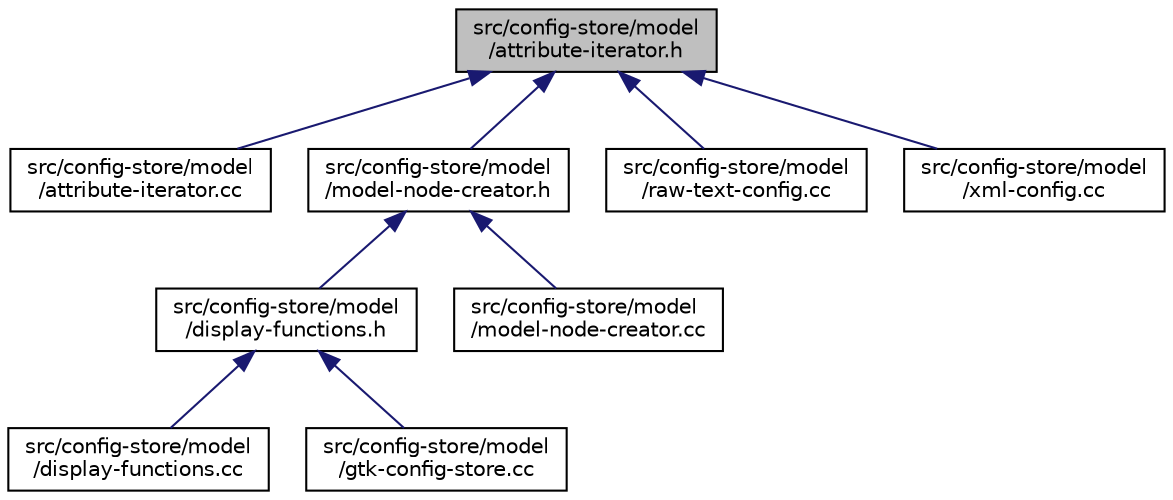 digraph "src/config-store/model/attribute-iterator.h"
{
 // LATEX_PDF_SIZE
  edge [fontname="Helvetica",fontsize="10",labelfontname="Helvetica",labelfontsize="10"];
  node [fontname="Helvetica",fontsize="10",shape=record];
  Node1 [label="src/config-store/model\l/attribute-iterator.h",height=0.2,width=0.4,color="black", fillcolor="grey75", style="filled", fontcolor="black",tooltip=" "];
  Node1 -> Node2 [dir="back",color="midnightblue",fontsize="10",style="solid",fontname="Helvetica"];
  Node2 [label="src/config-store/model\l/attribute-iterator.cc",height=0.2,width=0.4,color="black", fillcolor="white", style="filled",URL="$attribute-iterator_8cc.html",tooltip=" "];
  Node1 -> Node3 [dir="back",color="midnightblue",fontsize="10",style="solid",fontname="Helvetica"];
  Node3 [label="src/config-store/model\l/model-node-creator.h",height=0.2,width=0.4,color="black", fillcolor="white", style="filled",URL="$model-node-creator_8h.html",tooltip=" "];
  Node3 -> Node4 [dir="back",color="midnightblue",fontsize="10",style="solid",fontname="Helvetica"];
  Node4 [label="src/config-store/model\l/display-functions.h",height=0.2,width=0.4,color="black", fillcolor="white", style="filled",URL="$display-functions_8h.html",tooltip=" "];
  Node4 -> Node5 [dir="back",color="midnightblue",fontsize="10",style="solid",fontname="Helvetica"];
  Node5 [label="src/config-store/model\l/display-functions.cc",height=0.2,width=0.4,color="black", fillcolor="white", style="filled",URL="$display-functions_8cc.html",tooltip=" "];
  Node4 -> Node6 [dir="back",color="midnightblue",fontsize="10",style="solid",fontname="Helvetica"];
  Node6 [label="src/config-store/model\l/gtk-config-store.cc",height=0.2,width=0.4,color="black", fillcolor="white", style="filled",URL="$gtk-config-store_8cc.html",tooltip=" "];
  Node3 -> Node7 [dir="back",color="midnightblue",fontsize="10",style="solid",fontname="Helvetica"];
  Node7 [label="src/config-store/model\l/model-node-creator.cc",height=0.2,width=0.4,color="black", fillcolor="white", style="filled",URL="$model-node-creator_8cc.html",tooltip=" "];
  Node1 -> Node8 [dir="back",color="midnightblue",fontsize="10",style="solid",fontname="Helvetica"];
  Node8 [label="src/config-store/model\l/raw-text-config.cc",height=0.2,width=0.4,color="black", fillcolor="white", style="filled",URL="$raw-text-config_8cc.html",tooltip=" "];
  Node1 -> Node9 [dir="back",color="midnightblue",fontsize="10",style="solid",fontname="Helvetica"];
  Node9 [label="src/config-store/model\l/xml-config.cc",height=0.2,width=0.4,color="black", fillcolor="white", style="filled",URL="$xml-config_8cc.html",tooltip=" "];
}
